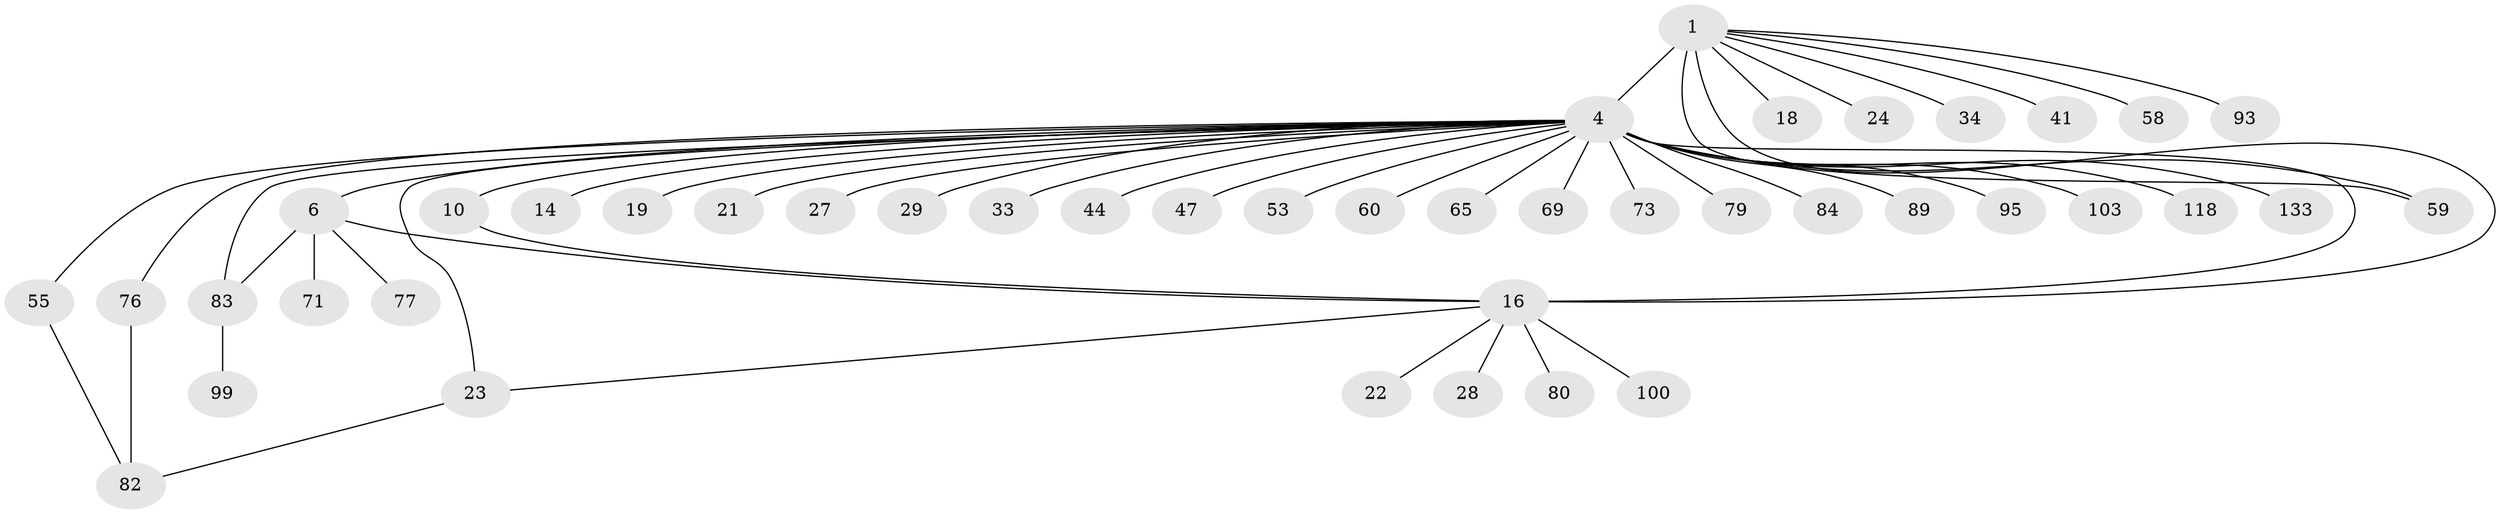 // original degree distribution, {5: 0.02702702702702703, 4: 0.0472972972972973, 8: 0.02027027027027027, 14: 0.006756756756756757, 9: 0.006756756756756757, 7: 0.006756756756756757, 3: 0.08108108108108109, 13: 0.006756756756756757, 20: 0.006756756756756757, 2: 0.19594594594594594, 6: 0.033783783783783786, 1: 0.5608108108108109}
// Generated by graph-tools (version 1.1) at 2025/18/03/04/25 18:18:13]
// undirected, 44 vertices, 51 edges
graph export_dot {
graph [start="1"]
  node [color=gray90,style=filled];
  1 [super="+2+11+64"];
  4 [super="+13+72+26+138+5+8+94"];
  6 [super="+31+49+54+116+7"];
  10 [super="+68"];
  14;
  16 [super="+42+17+46+70"];
  18 [super="+125+20"];
  19 [super="+127+107"];
  21;
  22 [super="+36"];
  23 [super="+39+25"];
  24 [super="+140"];
  27;
  28 [super="+122+120+129+97"];
  29 [super="+62"];
  33 [super="+37+56+35+38"];
  34;
  41;
  44;
  47;
  53 [super="+137"];
  55 [super="+85+135+67"];
  58 [super="+105"];
  59;
  60;
  65;
  69;
  71;
  73;
  76;
  77;
  79;
  80;
  82 [super="+123"];
  83;
  84 [super="+90"];
  89 [super="+114"];
  93;
  95;
  99;
  100;
  103 [super="+134"];
  118;
  133;
  1 -- 4 [weight=6];
  1 -- 34;
  1 -- 41;
  1 -- 18;
  1 -- 24;
  1 -- 58;
  1 -- 93;
  1 -- 59;
  1 -- 16;
  4 -- 6;
  4 -- 10;
  4 -- 76;
  4 -- 83;
  4 -- 21;
  4 -- 47;
  4 -- 16 [weight=3];
  4 -- 65;
  4 -- 133;
  4 -- 73;
  4 -- 14;
  4 -- 79;
  4 -- 19;
  4 -- 23;
  4 -- 89;
  4 -- 27;
  4 -- 29;
  4 -- 95;
  4 -- 33;
  4 -- 103;
  4 -- 44;
  4 -- 118;
  4 -- 55;
  4 -- 59;
  4 -- 69;
  4 -- 84 [weight=2];
  4 -- 53;
  4 -- 60;
  6 -- 71;
  6 -- 83;
  6 -- 77;
  6 -- 16 [weight=2];
  10 -- 16;
  16 -- 23;
  16 -- 80;
  16 -- 22;
  16 -- 28;
  16 -- 100;
  23 -- 82;
  55 -- 82;
  76 -- 82;
  83 -- 99;
}
